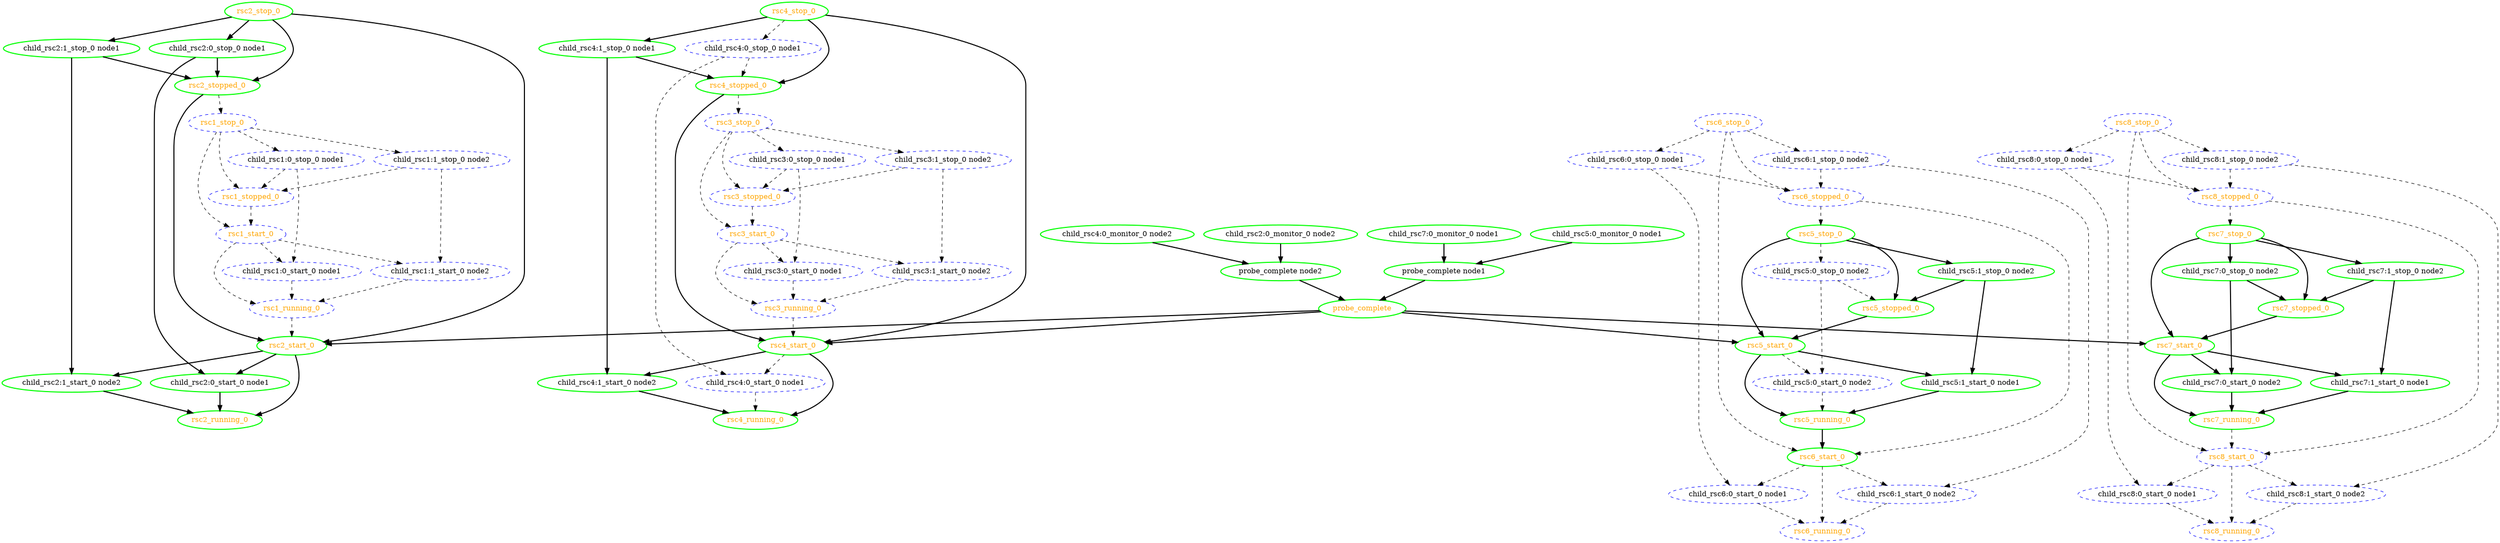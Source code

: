digraph "g" {
	size = "30,30"
"probe_complete" [ style=bold color="green" fontcolor="orange" ]
"probe_complete node1" [ style=bold color="green" fontcolor="black" ]
"child_rsc5:0_monitor_0 node1" [ style=bold color="green" fontcolor="black" ]
"child_rsc7:0_monitor_0 node1" [ style=bold color="green" fontcolor="black" ]
"probe_complete node2" [ style=bold color="green" fontcolor="black" ]
"child_rsc2:0_monitor_0 node2" [ style=bold color="green" fontcolor="black" ]
"child_rsc4:0_monitor_0 node2" [ style=bold color="green" fontcolor="black" ]
"child_rsc1:0_stop_0 node1" [ style="dashed" color="blue" fontcolor="black" ]
"child_rsc1:0_start_0 node1" [ style="dashed" color="blue" fontcolor="black" ]
"child_rsc1:1_stop_0 node2" [ style="dashed" color="blue" fontcolor="black" ]
"child_rsc1:1_start_0 node2" [ style="dashed" color="blue" fontcolor="black" ]
"rsc1_start_0" [ style="dashed" color="blue" fontcolor="orange" ]
"rsc1_running_0" [ style="dashed" color="blue" fontcolor="orange" ]
"rsc1_stop_0" [ style="dashed" color="blue" fontcolor="orange" ]
"rsc1_stopped_0" [ style="dashed" color="blue" fontcolor="orange" ]
"child_rsc2:0_stop_0 node1" [ style=bold color="green" fontcolor="black" ]
"child_rsc2:0_start_0 node1" [ style=bold color="green" fontcolor="black" ]
"child_rsc2:1_stop_0 node1" [ style=bold color="green" fontcolor="black" ]
"child_rsc2:1_start_0 node2" [ style=bold color="green" fontcolor="black" ]
"rsc2_start_0" [ style=bold color="green" fontcolor="orange" ]
"rsc2_running_0" [ style=bold color="green" fontcolor="orange" ]
"rsc2_stop_0" [ style=bold color="green" fontcolor="orange" ]
"rsc2_stopped_0" [ style=bold color="green" fontcolor="orange" ]
"child_rsc3:0_stop_0 node1" [ style="dashed" color="blue" fontcolor="black" ]
"child_rsc3:0_start_0 node1" [ style="dashed" color="blue" fontcolor="black" ]
"child_rsc3:1_stop_0 node2" [ style="dashed" color="blue" fontcolor="black" ]
"child_rsc3:1_start_0 node2" [ style="dashed" color="blue" fontcolor="black" ]
"rsc3_start_0" [ style="dashed" color="blue" fontcolor="orange" ]
"rsc3_running_0" [ style="dashed" color="blue" fontcolor="orange" ]
"rsc3_stop_0" [ style="dashed" color="blue" fontcolor="orange" ]
"rsc3_stopped_0" [ style="dashed" color="blue" fontcolor="orange" ]
"child_rsc4:0_stop_0 node1" [ style="dashed" color="blue" fontcolor="black" ]
"child_rsc4:0_start_0 node1" [ style="dashed" color="blue" fontcolor="black" ]
"child_rsc4:1_stop_0 node1" [ style=bold color="green" fontcolor="black" ]
"child_rsc4:1_start_0 node2" [ style=bold color="green" fontcolor="black" ]
"rsc4_start_0" [ style=bold color="green" fontcolor="orange" ]
"rsc4_running_0" [ style=bold color="green" fontcolor="orange" ]
"rsc4_stop_0" [ style=bold color="green" fontcolor="orange" ]
"rsc4_stopped_0" [ style=bold color="green" fontcolor="orange" ]
"child_rsc5:0_stop_0 node2" [ style="dashed" color="blue" fontcolor="black" ]
"child_rsc5:0_start_0 node2" [ style="dashed" color="blue" fontcolor="black" ]
"child_rsc5:1_stop_0 node2" [ style=bold color="green" fontcolor="black" ]
"child_rsc5:1_start_0 node1" [ style=bold color="green" fontcolor="black" ]
"rsc5_start_0" [ style=bold color="green" fontcolor="orange" ]
"rsc5_running_0" [ style=bold color="green" fontcolor="orange" ]
"rsc5_stop_0" [ style=bold color="green" fontcolor="orange" ]
"rsc5_stopped_0" [ style=bold color="green" fontcolor="orange" ]
"child_rsc6:0_stop_0 node1" [ style="dashed" color="blue" fontcolor="black" ]
"child_rsc6:0_start_0 node1" [ style="dashed" color="blue" fontcolor="black" ]
"child_rsc6:1_stop_0 node2" [ style="dashed" color="blue" fontcolor="black" ]
"child_rsc6:1_start_0 node2" [ style="dashed" color="blue" fontcolor="black" ]
"rsc6_start_0" [ style=bold color="green" fontcolor="orange" ]
"rsc6_running_0" [ style="dashed" color="blue" fontcolor="orange" ]
"rsc6_stop_0" [ style="dashed" color="blue" fontcolor="orange" ]
"rsc6_stopped_0" [ style="dashed" color="blue" fontcolor="orange" ]
"child_rsc7:0_stop_0 node2" [ style=bold color="green" fontcolor="black" ]
"child_rsc7:0_start_0 node2" [ style=bold color="green" fontcolor="black" ]
"child_rsc7:1_stop_0 node2" [ style=bold color="green" fontcolor="black" ]
"child_rsc7:1_start_0 node1" [ style=bold color="green" fontcolor="black" ]
"rsc7_start_0" [ style=bold color="green" fontcolor="orange" ]
"rsc7_running_0" [ style=bold color="green" fontcolor="orange" ]
"rsc7_stop_0" [ style=bold color="green" fontcolor="orange" ]
"rsc7_stopped_0" [ style=bold color="green" fontcolor="orange" ]
"child_rsc8:0_stop_0 node1" [ style="dashed" color="blue" fontcolor="black" ]
"child_rsc8:0_start_0 node1" [ style="dashed" color="blue" fontcolor="black" ]
"child_rsc8:1_stop_0 node2" [ style="dashed" color="blue" fontcolor="black" ]
"child_rsc8:1_start_0 node2" [ style="dashed" color="blue" fontcolor="black" ]
"rsc8_start_0" [ style="dashed" color="blue" fontcolor="orange" ]
"rsc8_running_0" [ style="dashed" color="blue" fontcolor="orange" ]
"rsc8_stop_0" [ style="dashed" color="blue" fontcolor="orange" ]
"rsc8_stopped_0" [ style="dashed" color="blue" fontcolor="orange" ]
"probe_complete node1" -> "probe_complete" [ style = bold]
"probe_complete node2" -> "probe_complete" [ style = bold]
"child_rsc5:0_monitor_0 node1" -> "probe_complete node1" [ style = bold]
"child_rsc7:0_monitor_0 node1" -> "probe_complete node1" [ style = bold]
"child_rsc2:0_monitor_0 node2" -> "probe_complete node2" [ style = bold]
"child_rsc4:0_monitor_0 node2" -> "probe_complete node2" [ style = bold]
"rsc1_stop_0" -> "child_rsc1:0_stop_0 node1" [ style = dashed]
"child_rsc1:0_stop_0 node1" -> "child_rsc1:0_start_0 node1" [ style = dashed]
"rsc1_start_0" -> "child_rsc1:0_start_0 node1" [ style = dashed]
"rsc1_stop_0" -> "child_rsc1:1_stop_0 node2" [ style = dashed]
"child_rsc1:1_stop_0 node2" -> "child_rsc1:1_start_0 node2" [ style = dashed]
"rsc1_start_0" -> "child_rsc1:1_start_0 node2" [ style = dashed]
"rsc1_stop_0" -> "rsc1_start_0" [ style = dashed]
"rsc1_stopped_0" -> "rsc1_start_0" [ style = dashed]
"rsc1_start_0" -> "rsc1_running_0" [ style = dashed]
"child_rsc1:0_start_0 node1" -> "rsc1_running_0" [ style = dashed]
"child_rsc1:1_start_0 node2" -> "rsc1_running_0" [ style = dashed]
"rsc2_stopped_0" -> "rsc1_stop_0" [ style = dashed]
"rsc1_stop_0" -> "rsc1_stopped_0" [ style = dashed]
"child_rsc1:0_stop_0 node1" -> "rsc1_stopped_0" [ style = dashed]
"child_rsc1:1_stop_0 node2" -> "rsc1_stopped_0" [ style = dashed]
"rsc2_stop_0" -> "child_rsc2:0_stop_0 node1" [ style = bold]
"child_rsc2:0_stop_0 node1" -> "child_rsc2:0_start_0 node1" [ style = bold]
"rsc2_start_0" -> "child_rsc2:0_start_0 node1" [ style = bold]
"rsc2_stop_0" -> "child_rsc2:1_stop_0 node1" [ style = bold]
"child_rsc2:1_stop_0 node1" -> "child_rsc2:1_start_0 node2" [ style = bold]
"rsc2_start_0" -> "child_rsc2:1_start_0 node2" [ style = bold]
"probe_complete" -> "rsc2_start_0" [ style = bold]
"rsc1_running_0" -> "rsc2_start_0" [ style = dashed]
"rsc2_stop_0" -> "rsc2_start_0" [ style = bold]
"rsc2_stopped_0" -> "rsc2_start_0" [ style = bold]
"child_rsc2:0_start_0 node1" -> "rsc2_running_0" [ style = bold]
"child_rsc2:1_start_0 node2" -> "rsc2_running_0" [ style = bold]
"rsc2_start_0" -> "rsc2_running_0" [ style = bold]
"child_rsc2:0_stop_0 node1" -> "rsc2_stopped_0" [ style = bold]
"child_rsc2:1_stop_0 node1" -> "rsc2_stopped_0" [ style = bold]
"rsc2_stop_0" -> "rsc2_stopped_0" [ style = bold]
"rsc3_stop_0" -> "child_rsc3:0_stop_0 node1" [ style = dashed]
"child_rsc3:0_stop_0 node1" -> "child_rsc3:0_start_0 node1" [ style = dashed]
"rsc3_start_0" -> "child_rsc3:0_start_0 node1" [ style = dashed]
"rsc3_stop_0" -> "child_rsc3:1_stop_0 node2" [ style = dashed]
"child_rsc3:1_stop_0 node2" -> "child_rsc3:1_start_0 node2" [ style = dashed]
"rsc3_start_0" -> "child_rsc3:1_start_0 node2" [ style = dashed]
"rsc3_stop_0" -> "rsc3_start_0" [ style = dashed]
"rsc3_stopped_0" -> "rsc3_start_0" [ style = dashed]
"rsc3_start_0" -> "rsc3_running_0" [ style = dashed]
"child_rsc3:0_start_0 node1" -> "rsc3_running_0" [ style = dashed]
"child_rsc3:1_start_0 node2" -> "rsc3_running_0" [ style = dashed]
"rsc4_stopped_0" -> "rsc3_stop_0" [ style = dashed]
"rsc3_stop_0" -> "rsc3_stopped_0" [ style = dashed]
"child_rsc3:0_stop_0 node1" -> "rsc3_stopped_0" [ style = dashed]
"child_rsc3:1_stop_0 node2" -> "rsc3_stopped_0" [ style = dashed]
"rsc4_stop_0" -> "child_rsc4:0_stop_0 node1" [ style = dashed]
"child_rsc4:0_stop_0 node1" -> "child_rsc4:0_start_0 node1" [ style = dashed]
"rsc4_start_0" -> "child_rsc4:0_start_0 node1" [ style = dashed]
"rsc4_stop_0" -> "child_rsc4:1_stop_0 node1" [ style = bold]
"child_rsc4:1_stop_0 node1" -> "child_rsc4:1_start_0 node2" [ style = bold]
"rsc4_start_0" -> "child_rsc4:1_start_0 node2" [ style = bold]
"probe_complete" -> "rsc4_start_0" [ style = bold]
"rsc3_running_0" -> "rsc4_start_0" [ style = dashed]
"rsc4_stop_0" -> "rsc4_start_0" [ style = bold]
"rsc4_stopped_0" -> "rsc4_start_0" [ style = bold]
"child_rsc4:0_start_0 node1" -> "rsc4_running_0" [ style = dashed]
"child_rsc4:1_start_0 node2" -> "rsc4_running_0" [ style = bold]
"rsc4_start_0" -> "rsc4_running_0" [ style = bold]
"child_rsc4:0_stop_0 node1" -> "rsc4_stopped_0" [ style = dashed]
"child_rsc4:1_stop_0 node1" -> "rsc4_stopped_0" [ style = bold]
"rsc4_stop_0" -> "rsc4_stopped_0" [ style = bold]
"rsc5_stop_0" -> "child_rsc5:0_stop_0 node2" [ style = dashed]
"child_rsc5:0_stop_0 node2" -> "child_rsc5:0_start_0 node2" [ style = dashed]
"rsc5_start_0" -> "child_rsc5:0_start_0 node2" [ style = dashed]
"rsc5_stop_0" -> "child_rsc5:1_stop_0 node2" [ style = bold]
"child_rsc5:1_stop_0 node2" -> "child_rsc5:1_start_0 node1" [ style = bold]
"rsc5_start_0" -> "child_rsc5:1_start_0 node1" [ style = bold]
"probe_complete" -> "rsc5_start_0" [ style = bold]
"rsc5_stop_0" -> "rsc5_start_0" [ style = bold]
"rsc5_stopped_0" -> "rsc5_start_0" [ style = bold]
"child_rsc5:0_start_0 node2" -> "rsc5_running_0" [ style = dashed]
"child_rsc5:1_start_0 node1" -> "rsc5_running_0" [ style = bold]
"rsc5_start_0" -> "rsc5_running_0" [ style = bold]
"rsc6_stopped_0" -> "rsc5_stop_0" [ style = dashed]
"child_rsc5:0_stop_0 node2" -> "rsc5_stopped_0" [ style = dashed]
"child_rsc5:1_stop_0 node2" -> "rsc5_stopped_0" [ style = bold]
"rsc5_stop_0" -> "rsc5_stopped_0" [ style = bold]
"rsc6_stop_0" -> "child_rsc6:0_stop_0 node1" [ style = dashed]
"child_rsc6:0_stop_0 node1" -> "child_rsc6:0_start_0 node1" [ style = dashed]
"rsc6_start_0" -> "child_rsc6:0_start_0 node1" [ style = dashed]
"rsc6_stop_0" -> "child_rsc6:1_stop_0 node2" [ style = dashed]
"child_rsc6:1_stop_0 node2" -> "child_rsc6:1_start_0 node2" [ style = dashed]
"rsc6_start_0" -> "child_rsc6:1_start_0 node2" [ style = dashed]
"rsc5_running_0" -> "rsc6_start_0" [ style = bold]
"rsc6_stop_0" -> "rsc6_start_0" [ style = dashed]
"rsc6_stopped_0" -> "rsc6_start_0" [ style = dashed]
"rsc6_start_0" -> "rsc6_running_0" [ style = dashed]
"child_rsc6:0_start_0 node1" -> "rsc6_running_0" [ style = dashed]
"child_rsc6:1_start_0 node2" -> "rsc6_running_0" [ style = dashed]
"rsc6_stop_0" -> "rsc6_stopped_0" [ style = dashed]
"child_rsc6:0_stop_0 node1" -> "rsc6_stopped_0" [ style = dashed]
"child_rsc6:1_stop_0 node2" -> "rsc6_stopped_0" [ style = dashed]
"rsc7_stop_0" -> "child_rsc7:0_stop_0 node2" [ style = bold]
"child_rsc7:0_stop_0 node2" -> "child_rsc7:0_start_0 node2" [ style = bold]
"rsc7_start_0" -> "child_rsc7:0_start_0 node2" [ style = bold]
"rsc7_stop_0" -> "child_rsc7:1_stop_0 node2" [ style = bold]
"child_rsc7:1_stop_0 node2" -> "child_rsc7:1_start_0 node1" [ style = bold]
"rsc7_start_0" -> "child_rsc7:1_start_0 node1" [ style = bold]
"probe_complete" -> "rsc7_start_0" [ style = bold]
"rsc7_stop_0" -> "rsc7_start_0" [ style = bold]
"rsc7_stopped_0" -> "rsc7_start_0" [ style = bold]
"child_rsc7:0_start_0 node2" -> "rsc7_running_0" [ style = bold]
"child_rsc7:1_start_0 node1" -> "rsc7_running_0" [ style = bold]
"rsc7_start_0" -> "rsc7_running_0" [ style = bold]
"rsc8_stopped_0" -> "rsc7_stop_0" [ style = dashed]
"child_rsc7:0_stop_0 node2" -> "rsc7_stopped_0" [ style = bold]
"child_rsc7:1_stop_0 node2" -> "rsc7_stopped_0" [ style = bold]
"rsc7_stop_0" -> "rsc7_stopped_0" [ style = bold]
"rsc8_stop_0" -> "child_rsc8:0_stop_0 node1" [ style = dashed]
"child_rsc8:0_stop_0 node1" -> "child_rsc8:0_start_0 node1" [ style = dashed]
"rsc8_start_0" -> "child_rsc8:0_start_0 node1" [ style = dashed]
"rsc8_stop_0" -> "child_rsc8:1_stop_0 node2" [ style = dashed]
"child_rsc8:1_stop_0 node2" -> "child_rsc8:1_start_0 node2" [ style = dashed]
"rsc8_start_0" -> "child_rsc8:1_start_0 node2" [ style = dashed]
"rsc7_running_0" -> "rsc8_start_0" [ style = dashed]
"rsc8_stop_0" -> "rsc8_start_0" [ style = dashed]
"rsc8_stopped_0" -> "rsc8_start_0" [ style = dashed]
"rsc8_start_0" -> "rsc8_running_0" [ style = dashed]
"child_rsc8:0_start_0 node1" -> "rsc8_running_0" [ style = dashed]
"child_rsc8:1_start_0 node2" -> "rsc8_running_0" [ style = dashed]
"rsc8_stop_0" -> "rsc8_stopped_0" [ style = dashed]
"child_rsc8:0_stop_0 node1" -> "rsc8_stopped_0" [ style = dashed]
"child_rsc8:1_stop_0 node2" -> "rsc8_stopped_0" [ style = dashed]
}
